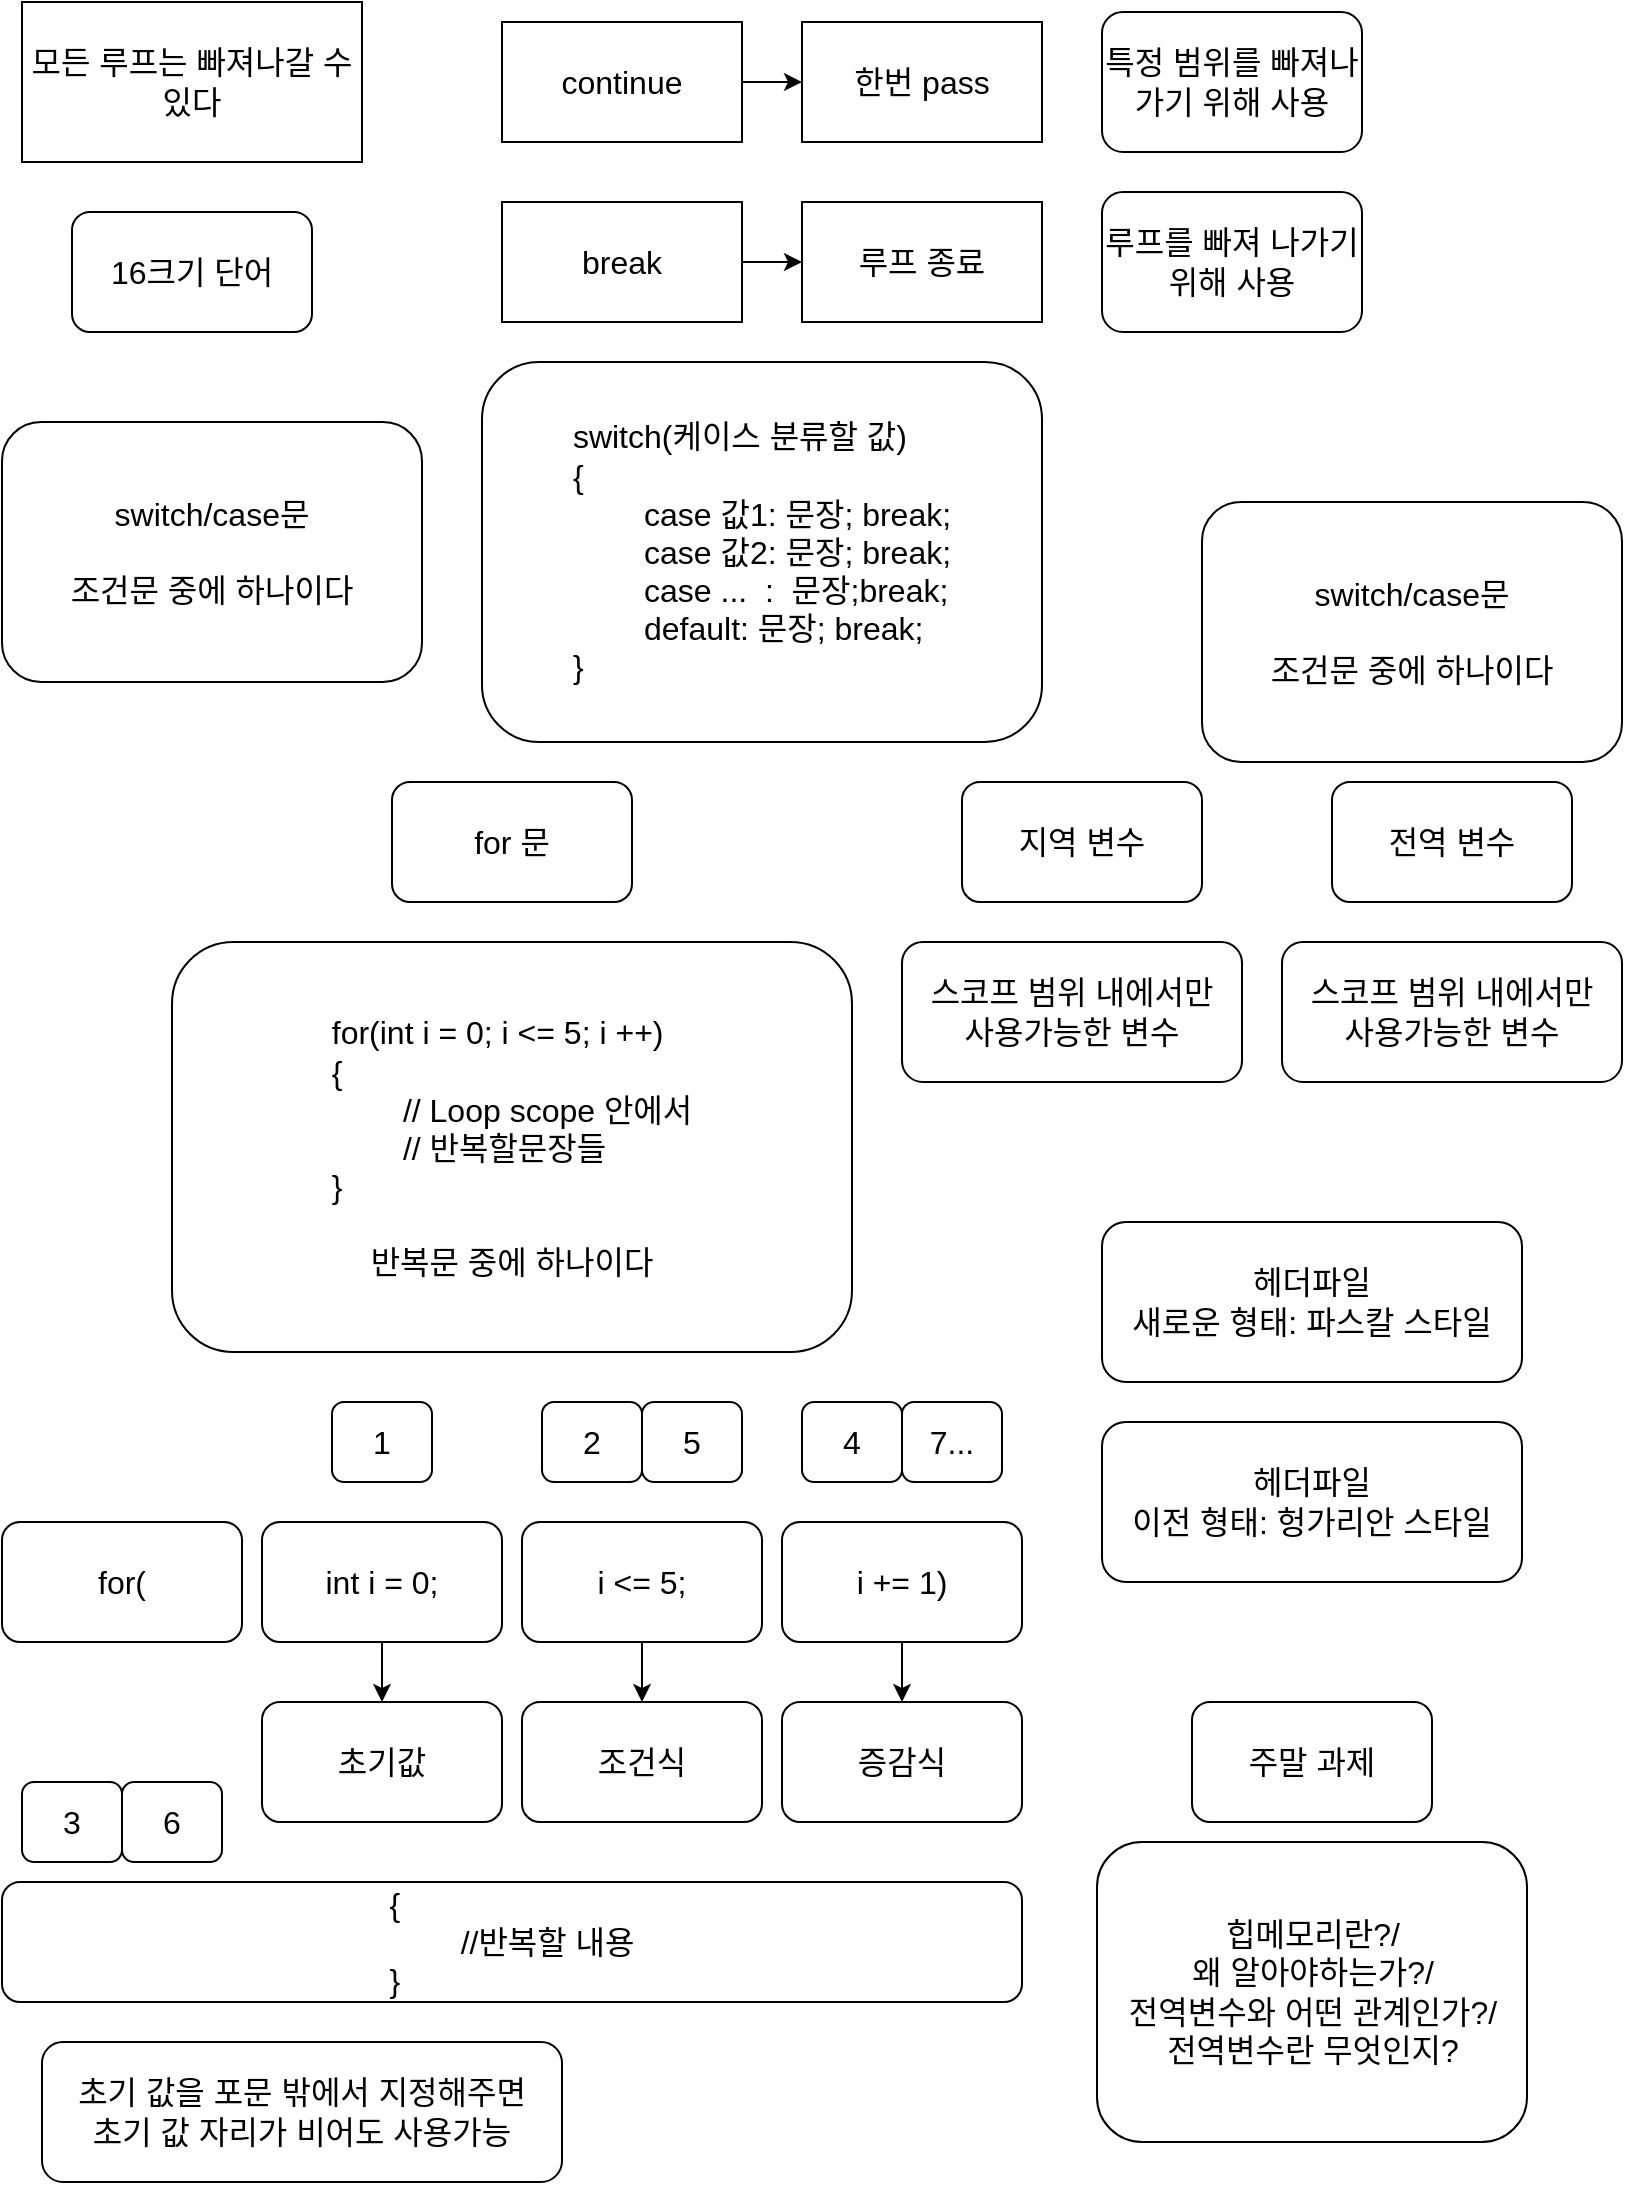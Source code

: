<mxfile version="21.3.6" type="device">
  <diagram name="페이지-1" id="iYUqZx2dM24FFt2aRTeE">
    <mxGraphModel dx="1434" dy="764" grid="1" gridSize="10" guides="1" tooltips="1" connect="1" arrows="1" fold="1" page="1" pageScale="1" pageWidth="827" pageHeight="1169" math="0" shadow="0">
      <root>
        <mxCell id="0" />
        <mxCell id="1" parent="0" />
        <mxCell id="v9Kh4LZxZywpgh_0QBF9-1" value="&lt;font size=&quot;3&quot;&gt;모든 루프는 빠져나갈 수 있다&lt;/font&gt;" style="whiteSpace=wrap;html=1;" vertex="1" parent="1">
          <mxGeometry x="10" y="10" width="170" height="80" as="geometry" />
        </mxCell>
        <mxCell id="v9Kh4LZxZywpgh_0QBF9-7" style="edgeStyle=orthogonalEdgeStyle;rounded=0;orthogonalLoop=1;jettySize=auto;html=1;exitX=1;exitY=0.5;exitDx=0;exitDy=0;entryX=0;entryY=0.5;entryDx=0;entryDy=0;" edge="1" parent="1" source="v9Kh4LZxZywpgh_0QBF9-2" target="v9Kh4LZxZywpgh_0QBF9-5">
          <mxGeometry relative="1" as="geometry" />
        </mxCell>
        <mxCell id="v9Kh4LZxZywpgh_0QBF9-2" value="&lt;font size=&quot;3&quot;&gt;continue&lt;/font&gt;" style="whiteSpace=wrap;html=1;" vertex="1" parent="1">
          <mxGeometry x="250" y="20" width="120" height="60" as="geometry" />
        </mxCell>
        <mxCell id="v9Kh4LZxZywpgh_0QBF9-6" style="edgeStyle=orthogonalEdgeStyle;rounded=0;orthogonalLoop=1;jettySize=auto;html=1;exitX=1;exitY=0.5;exitDx=0;exitDy=0;entryX=0;entryY=0.5;entryDx=0;entryDy=0;" edge="1" parent="1" source="v9Kh4LZxZywpgh_0QBF9-3" target="v9Kh4LZxZywpgh_0QBF9-4">
          <mxGeometry relative="1" as="geometry">
            <mxPoint x="390" y="140" as="targetPoint" />
          </mxGeometry>
        </mxCell>
        <mxCell id="v9Kh4LZxZywpgh_0QBF9-3" value="&lt;font size=&quot;3&quot;&gt;break&lt;/font&gt;" style="whiteSpace=wrap;html=1;" vertex="1" parent="1">
          <mxGeometry x="250" y="110" width="120" height="60" as="geometry" />
        </mxCell>
        <mxCell id="v9Kh4LZxZywpgh_0QBF9-4" value="&lt;font size=&quot;3&quot;&gt;루프 종료&lt;/font&gt;" style="whiteSpace=wrap;html=1;" vertex="1" parent="1">
          <mxGeometry x="400" y="110" width="120" height="60" as="geometry" />
        </mxCell>
        <mxCell id="v9Kh4LZxZywpgh_0QBF9-5" value="&lt;font size=&quot;3&quot;&gt;한번 pass&lt;/font&gt;" style="whiteSpace=wrap;html=1;" vertex="1" parent="1">
          <mxGeometry x="400" y="20" width="120" height="60" as="geometry" />
        </mxCell>
        <mxCell id="v9Kh4LZxZywpgh_0QBF9-8" value="&lt;font size=&quot;3&quot;&gt;16크기 단어&lt;/font&gt;" style="rounded=1;whiteSpace=wrap;html=1;" vertex="1" parent="1">
          <mxGeometry x="35" y="115" width="120" height="60" as="geometry" />
        </mxCell>
        <mxCell id="v9Kh4LZxZywpgh_0QBF9-10" value="&lt;font size=&quot;3&quot;&gt;특정 범위를 빠져나가기 위해 사용&lt;/font&gt;" style="rounded=1;whiteSpace=wrap;html=1;" vertex="1" parent="1">
          <mxGeometry x="550" y="15" width="130" height="70" as="geometry" />
        </mxCell>
        <mxCell id="v9Kh4LZxZywpgh_0QBF9-11" value="&lt;font size=&quot;3&quot;&gt;루프를 빠져 나가기 위해 사용&lt;/font&gt;" style="rounded=1;whiteSpace=wrap;html=1;" vertex="1" parent="1">
          <mxGeometry x="550" y="105" width="130" height="70" as="geometry" />
        </mxCell>
        <mxCell id="v9Kh4LZxZywpgh_0QBF9-12" value="&lt;div style=&quot;text-align: left;&quot;&gt;&lt;span style=&quot;font-size: medium; background-color: initial;&quot;&gt;switch(케이스 분류할 값)&lt;/span&gt;&lt;/div&gt;&lt;font size=&quot;3&quot;&gt;&lt;div style=&quot;text-align: left;&quot;&gt;&lt;span style=&quot;background-color: initial;&quot;&gt;{&lt;/span&gt;&lt;/div&gt;&lt;div style=&quot;text-align: left;&quot;&gt;&lt;span style=&quot;white-space: pre;&quot;&gt;&#x9;&lt;/span&gt;case 값1: 문장; break;&lt;/div&gt;&lt;div style=&quot;text-align: left;&quot;&gt;&lt;span style=&quot;white-space: pre;&quot;&gt;&#x9;&lt;/span&gt;case 값2: 문장; break;&lt;br&gt;&lt;/div&gt;&lt;div style=&quot;text-align: left;&quot;&gt;&lt;span style=&quot;white-space: pre;&quot;&gt;&#x9;&lt;/span&gt;case ...&amp;nbsp; :&amp;nbsp; 문장;break;&lt;br&gt;&lt;/div&gt;&lt;div style=&quot;text-align: left;&quot;&gt;&lt;span style=&quot;white-space: pre;&quot;&gt;&#x9;&lt;/span&gt;default: 문장; break;&lt;br&gt;&lt;/div&gt;&lt;div style=&quot;text-align: left;&quot;&gt;&lt;span style=&quot;background-color: initial;&quot;&gt;}&lt;/span&gt;&lt;/div&gt;&lt;/font&gt;" style="rounded=1;whiteSpace=wrap;html=1;" vertex="1" parent="1">
          <mxGeometry x="240" y="190" width="280" height="190" as="geometry" />
        </mxCell>
        <mxCell id="v9Kh4LZxZywpgh_0QBF9-18" value="&lt;font size=&quot;3&quot;&gt;switch/case문&lt;br&gt;&lt;br&gt;조건문 중에 하나이다&lt;br&gt;&lt;/font&gt;" style="rounded=1;whiteSpace=wrap;html=1;" vertex="1" parent="1">
          <mxGeometry y="220" width="210" height="130" as="geometry" />
        </mxCell>
        <mxCell id="v9Kh4LZxZywpgh_0QBF9-19" value="&lt;div style=&quot;text-align: left;&quot;&gt;&lt;span style=&quot;font-size: medium; background-color: initial;&quot;&gt;for(int i = 0; i &amp;lt;= 5; i ++)&lt;/span&gt;&lt;/div&gt;&lt;font size=&quot;3&quot;&gt;&lt;div style=&quot;text-align: left;&quot;&gt;&lt;span style=&quot;background-color: initial;&quot;&gt;{&lt;/span&gt;&lt;/div&gt;&lt;div style=&quot;text-align: left;&quot;&gt;&lt;span style=&quot;background-color: initial;&quot;&gt;&lt;span style=&quot;white-space: pre;&quot;&gt;&#x9;&lt;/span&gt;// Loop scope 안에서&lt;/span&gt;&lt;/div&gt;&lt;div style=&quot;text-align: left;&quot;&gt;&lt;span style=&quot;background-color: initial;&quot;&gt;&lt;span style=&quot;white-space: pre;&quot;&gt;&#x9;&lt;/span&gt;// 반복할문장들&lt;/span&gt;&lt;/div&gt;&lt;div style=&quot;text-align: left;&quot;&gt;&lt;span style=&quot;background-color: initial;&quot;&gt;}&amp;nbsp;&lt;/span&gt;&lt;/div&gt;&lt;br&gt;반복문 중에 하나이다&lt;br&gt;&lt;/font&gt;" style="rounded=1;whiteSpace=wrap;html=1;" vertex="1" parent="1">
          <mxGeometry x="85" y="480" width="340" height="205" as="geometry" />
        </mxCell>
        <mxCell id="v9Kh4LZxZywpgh_0QBF9-20" value="&lt;font size=&quot;3&quot;&gt;switch/case문&lt;br&gt;&lt;br&gt;조건문 중에 하나이다&lt;br&gt;&lt;/font&gt;" style="rounded=1;whiteSpace=wrap;html=1;" vertex="1" parent="1">
          <mxGeometry x="600" y="260" width="210" height="130" as="geometry" />
        </mxCell>
        <mxCell id="v9Kh4LZxZywpgh_0QBF9-21" value="&lt;font size=&quot;3&quot;&gt;for 문&lt;/font&gt;" style="rounded=1;whiteSpace=wrap;html=1;" vertex="1" parent="1">
          <mxGeometry x="195" y="400" width="120" height="60" as="geometry" />
        </mxCell>
        <mxCell id="v9Kh4LZxZywpgh_0QBF9-33" style="edgeStyle=orthogonalEdgeStyle;rounded=0;orthogonalLoop=1;jettySize=auto;html=1;exitX=0.5;exitY=1;exitDx=0;exitDy=0;entryX=0.5;entryY=0;entryDx=0;entryDy=0;" edge="1" parent="1" source="v9Kh4LZxZywpgh_0QBF9-22" target="v9Kh4LZxZywpgh_0QBF9-28">
          <mxGeometry relative="1" as="geometry" />
        </mxCell>
        <mxCell id="v9Kh4LZxZywpgh_0QBF9-22" value="&lt;font size=&quot;3&quot;&gt;int i = 0;&lt;/font&gt;" style="rounded=1;whiteSpace=wrap;html=1;" vertex="1" parent="1">
          <mxGeometry x="130" y="770" width="120" height="60" as="geometry" />
        </mxCell>
        <mxCell id="v9Kh4LZxZywpgh_0QBF9-23" value="&lt;font size=&quot;3&quot;&gt;for(&lt;/font&gt;" style="rounded=1;whiteSpace=wrap;html=1;" vertex="1" parent="1">
          <mxGeometry y="770" width="120" height="60" as="geometry" />
        </mxCell>
        <mxCell id="v9Kh4LZxZywpgh_0QBF9-32" style="edgeStyle=orthogonalEdgeStyle;rounded=0;orthogonalLoop=1;jettySize=auto;html=1;exitX=0.5;exitY=1;exitDx=0;exitDy=0;" edge="1" parent="1" source="v9Kh4LZxZywpgh_0QBF9-24" target="v9Kh4LZxZywpgh_0QBF9-29">
          <mxGeometry relative="1" as="geometry" />
        </mxCell>
        <mxCell id="v9Kh4LZxZywpgh_0QBF9-24" value="&lt;font size=&quot;3&quot;&gt;i &amp;lt;= 5;&lt;/font&gt;" style="rounded=1;whiteSpace=wrap;html=1;" vertex="1" parent="1">
          <mxGeometry x="260" y="770" width="120" height="60" as="geometry" />
        </mxCell>
        <mxCell id="v9Kh4LZxZywpgh_0QBF9-31" style="edgeStyle=orthogonalEdgeStyle;rounded=0;orthogonalLoop=1;jettySize=auto;html=1;exitX=0.5;exitY=1;exitDx=0;exitDy=0;" edge="1" parent="1" source="v9Kh4LZxZywpgh_0QBF9-25" target="v9Kh4LZxZywpgh_0QBF9-30">
          <mxGeometry relative="1" as="geometry" />
        </mxCell>
        <mxCell id="v9Kh4LZxZywpgh_0QBF9-25" value="&lt;font size=&quot;3&quot;&gt;i += 1)&lt;/font&gt;" style="rounded=1;whiteSpace=wrap;html=1;" vertex="1" parent="1">
          <mxGeometry x="390" y="770" width="120" height="60" as="geometry" />
        </mxCell>
        <mxCell id="v9Kh4LZxZywpgh_0QBF9-26" value="&lt;div style=&quot;text-align: left;&quot;&gt;&lt;span style=&quot;font-size: medium; background-color: initial;&quot;&gt;{&lt;/span&gt;&lt;/div&gt;&lt;font size=&quot;3&quot;&gt;&lt;div style=&quot;text-align: left;&quot;&gt;&lt;span style=&quot;background-color: initial; white-space: pre;&quot;&gt;&#x9;&lt;/span&gt;&lt;span style=&quot;background-color: initial;&quot;&gt;//반복할 내용&lt;/span&gt;&lt;/div&gt;&lt;div style=&quot;text-align: left;&quot;&gt;&lt;span style=&quot;background-color: initial;&quot;&gt;}&lt;/span&gt;&lt;/div&gt;&lt;/font&gt;" style="rounded=1;whiteSpace=wrap;html=1;" vertex="1" parent="1">
          <mxGeometry y="950" width="510" height="60" as="geometry" />
        </mxCell>
        <mxCell id="v9Kh4LZxZywpgh_0QBF9-28" value="&lt;font size=&quot;3&quot;&gt;초기값&lt;/font&gt;" style="rounded=1;whiteSpace=wrap;html=1;" vertex="1" parent="1">
          <mxGeometry x="130" y="860" width="120" height="60" as="geometry" />
        </mxCell>
        <mxCell id="v9Kh4LZxZywpgh_0QBF9-29" value="&lt;font size=&quot;3&quot;&gt;조건식&lt;/font&gt;" style="rounded=1;whiteSpace=wrap;html=1;" vertex="1" parent="1">
          <mxGeometry x="260" y="860" width="120" height="60" as="geometry" />
        </mxCell>
        <mxCell id="v9Kh4LZxZywpgh_0QBF9-30" value="&lt;font size=&quot;3&quot;&gt;증감식&lt;/font&gt;" style="rounded=1;whiteSpace=wrap;html=1;" vertex="1" parent="1">
          <mxGeometry x="390" y="860" width="120" height="60" as="geometry" />
        </mxCell>
        <mxCell id="v9Kh4LZxZywpgh_0QBF9-34" value="&lt;font size=&quot;3&quot;&gt;1&lt;/font&gt;" style="rounded=1;whiteSpace=wrap;html=1;" vertex="1" parent="1">
          <mxGeometry x="165" y="710" width="50" height="40" as="geometry" />
        </mxCell>
        <mxCell id="v9Kh4LZxZywpgh_0QBF9-38" value="&lt;font size=&quot;3&quot;&gt;4&lt;/font&gt;" style="rounded=1;whiteSpace=wrap;html=1;" vertex="1" parent="1">
          <mxGeometry x="400" y="710" width="50" height="40" as="geometry" />
        </mxCell>
        <mxCell id="v9Kh4LZxZywpgh_0QBF9-39" value="&lt;font size=&quot;3&quot;&gt;3&lt;/font&gt;" style="rounded=1;whiteSpace=wrap;html=1;" vertex="1" parent="1">
          <mxGeometry x="10" y="900" width="50" height="40" as="geometry" />
        </mxCell>
        <mxCell id="v9Kh4LZxZywpgh_0QBF9-40" value="&lt;font size=&quot;3&quot;&gt;2&lt;/font&gt;" style="rounded=1;whiteSpace=wrap;html=1;" vertex="1" parent="1">
          <mxGeometry x="270" y="710" width="50" height="40" as="geometry" />
        </mxCell>
        <mxCell id="v9Kh4LZxZywpgh_0QBF9-41" value="&lt;font size=&quot;3&quot;&gt;5&lt;/font&gt;" style="rounded=1;whiteSpace=wrap;html=1;" vertex="1" parent="1">
          <mxGeometry x="320" y="710" width="50" height="40" as="geometry" />
        </mxCell>
        <mxCell id="v9Kh4LZxZywpgh_0QBF9-42" value="&lt;font size=&quot;3&quot;&gt;6&lt;/font&gt;" style="rounded=1;whiteSpace=wrap;html=1;" vertex="1" parent="1">
          <mxGeometry x="60" y="900" width="50" height="40" as="geometry" />
        </mxCell>
        <mxCell id="v9Kh4LZxZywpgh_0QBF9-43" value="&lt;font size=&quot;3&quot;&gt;7...&lt;/font&gt;" style="rounded=1;whiteSpace=wrap;html=1;" vertex="1" parent="1">
          <mxGeometry x="450" y="710" width="50" height="40" as="geometry" />
        </mxCell>
        <mxCell id="v9Kh4LZxZywpgh_0QBF9-45" value="&lt;font size=&quot;3&quot;&gt;초기 값을 포문 밖에서 지정해주면&lt;br&gt;초기 값 자리가 비어도 사용가능&lt;/font&gt;" style="rounded=1;whiteSpace=wrap;html=1;" vertex="1" parent="1">
          <mxGeometry x="20" y="1030" width="260" height="70" as="geometry" />
        </mxCell>
        <mxCell id="v9Kh4LZxZywpgh_0QBF9-46" value="&lt;font size=&quot;3&quot;&gt;지역 변수&lt;/font&gt;" style="rounded=1;whiteSpace=wrap;html=1;" vertex="1" parent="1">
          <mxGeometry x="480" y="400" width="120" height="60" as="geometry" />
        </mxCell>
        <mxCell id="v9Kh4LZxZywpgh_0QBF9-47" value="&lt;font size=&quot;3&quot;&gt;스코프 범위 내에서만&lt;br&gt;사용가능한 변수&lt;br&gt;&lt;/font&gt;" style="rounded=1;whiteSpace=wrap;html=1;" vertex="1" parent="1">
          <mxGeometry x="450" y="480" width="170" height="70" as="geometry" />
        </mxCell>
        <mxCell id="v9Kh4LZxZywpgh_0QBF9-48" value="&lt;font size=&quot;3&quot;&gt;전역 변수&lt;/font&gt;" style="rounded=1;whiteSpace=wrap;html=1;" vertex="1" parent="1">
          <mxGeometry x="665" y="400" width="120" height="60" as="geometry" />
        </mxCell>
        <mxCell id="v9Kh4LZxZywpgh_0QBF9-49" value="&lt;font size=&quot;3&quot;&gt;스코프 범위 내에서만&lt;br&gt;사용가능한 변수&lt;br&gt;&lt;/font&gt;" style="rounded=1;whiteSpace=wrap;html=1;" vertex="1" parent="1">
          <mxGeometry x="640" y="480" width="170" height="70" as="geometry" />
        </mxCell>
        <mxCell id="v9Kh4LZxZywpgh_0QBF9-51" value="&lt;font size=&quot;3&quot;&gt;헤더파일&lt;br&gt;새로운 형태: 파스칼 스타일&lt;/font&gt;" style="rounded=1;whiteSpace=wrap;html=1;" vertex="1" parent="1">
          <mxGeometry x="550" y="620" width="210" height="80" as="geometry" />
        </mxCell>
        <mxCell id="v9Kh4LZxZywpgh_0QBF9-52" value="&lt;font size=&quot;3&quot;&gt;헤더파일&lt;br&gt;이전 형태: 헝가리안 스타일&lt;/font&gt;" style="rounded=1;whiteSpace=wrap;html=1;" vertex="1" parent="1">
          <mxGeometry x="550" y="720" width="210" height="80" as="geometry" />
        </mxCell>
        <mxCell id="v9Kh4LZxZywpgh_0QBF9-53" value="&lt;font size=&quot;3&quot;&gt;주말 과제&lt;/font&gt;" style="rounded=1;whiteSpace=wrap;html=1;" vertex="1" parent="1">
          <mxGeometry x="595" y="860" width="120" height="60" as="geometry" />
        </mxCell>
        <mxCell id="v9Kh4LZxZywpgh_0QBF9-54" value="&lt;font size=&quot;3&quot;&gt;힙메모리란?/&lt;br&gt;왜 알아야하는가?/&lt;br&gt;전역변수와 어떤 관계인가?/&lt;br&gt;전역변수란 무엇인지?&lt;br&gt;&lt;/font&gt;" style="rounded=1;whiteSpace=wrap;html=1;" vertex="1" parent="1">
          <mxGeometry x="547.5" y="930" width="215" height="150" as="geometry" />
        </mxCell>
      </root>
    </mxGraphModel>
  </diagram>
</mxfile>

